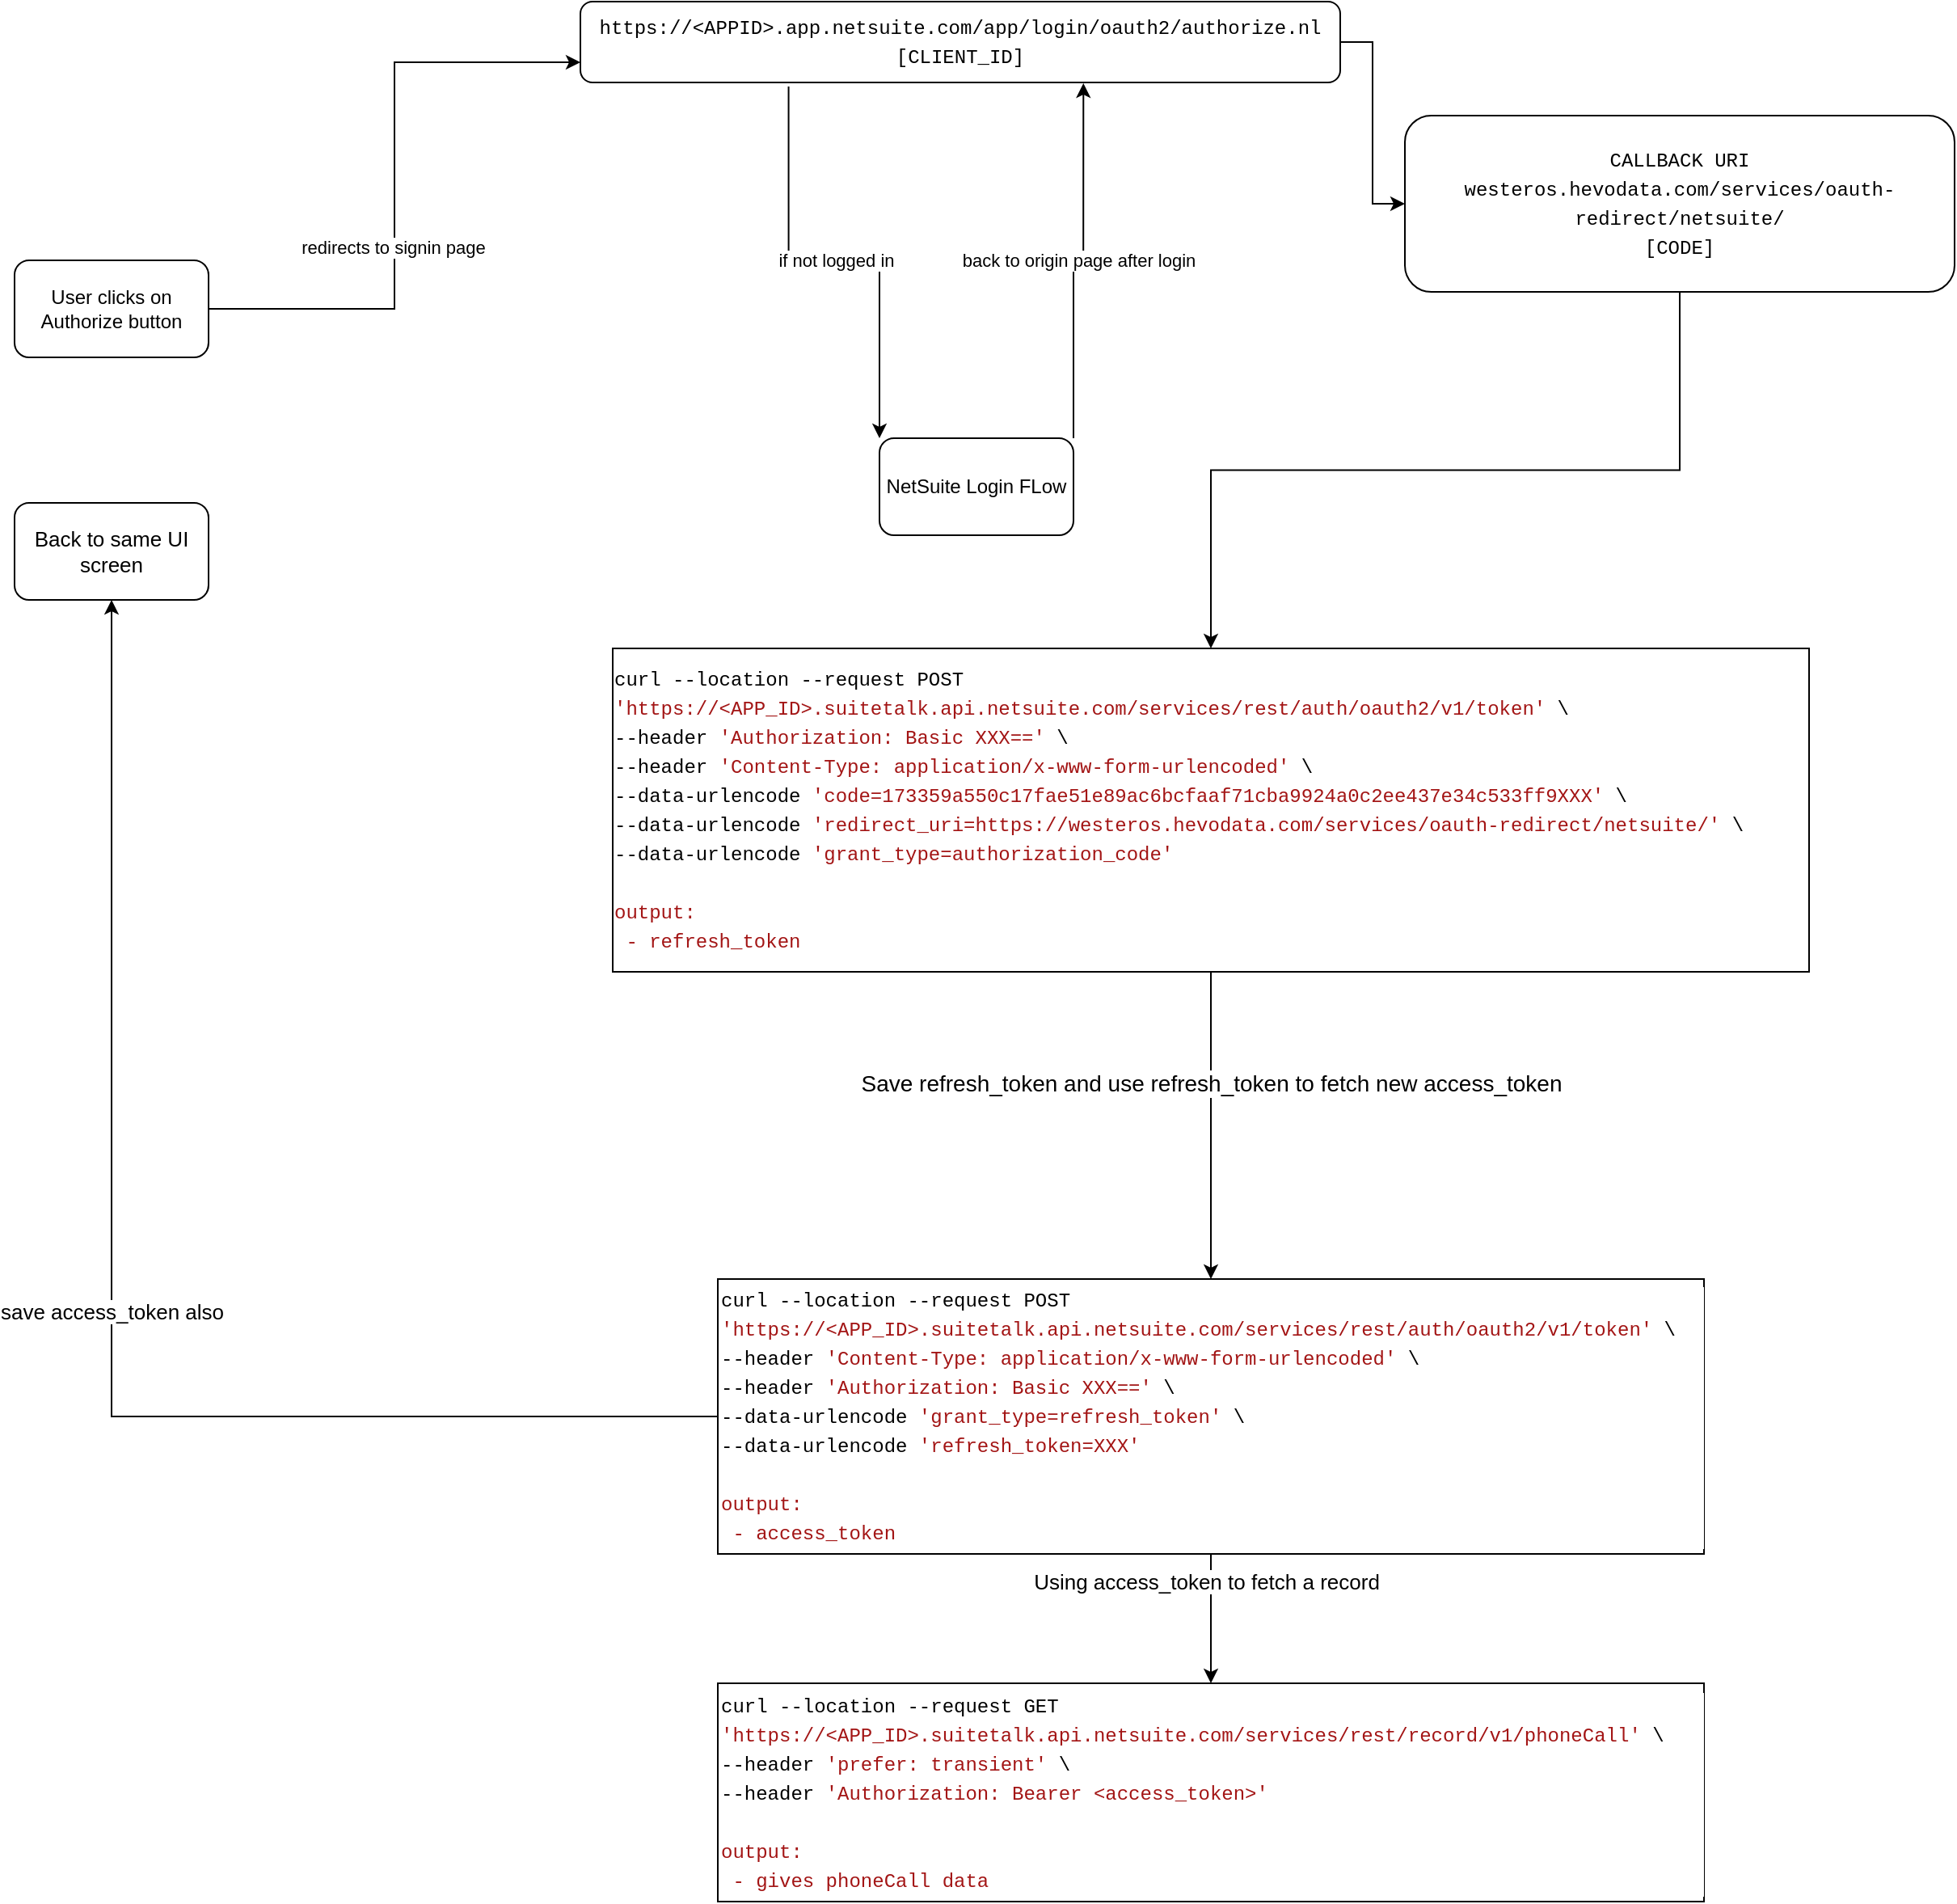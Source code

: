 <mxfile version="18.0.8" type="github">
  <diagram id="qjcDeQazttdhZt5WZSkM" name="Page-1">
    <mxGraphModel dx="1726" dy="625" grid="1" gridSize="10" guides="1" tooltips="1" connect="1" arrows="1" fold="1" page="1" pageScale="1" pageWidth="827" pageHeight="1169" math="0" shadow="0">
      <root>
        <mxCell id="0" />
        <mxCell id="1" parent="0" />
        <mxCell id="biQY5zSrBsS8nGypmLuS-6" value="if not logged in" style="edgeStyle=orthogonalEdgeStyle;rounded=0;orthogonalLoop=1;jettySize=auto;html=1;entryX=0;entryY=0;entryDx=0;entryDy=0;exitX=0.274;exitY=1.05;exitDx=0;exitDy=0;exitPerimeter=0;" edge="1" parent="1" source="biQY5zSrBsS8nGypmLuS-1" target="biQY5zSrBsS8nGypmLuS-5">
          <mxGeometry relative="1" as="geometry" />
        </mxCell>
        <mxCell id="biQY5zSrBsS8nGypmLuS-9" style="edgeStyle=orthogonalEdgeStyle;rounded=0;orthogonalLoop=1;jettySize=auto;html=1;entryX=0;entryY=0.5;entryDx=0;entryDy=0;" edge="1" parent="1" source="biQY5zSrBsS8nGypmLuS-1" target="biQY5zSrBsS8nGypmLuS-8">
          <mxGeometry relative="1" as="geometry">
            <mxPoint x="810" y="260" as="targetPoint" />
          </mxGeometry>
        </mxCell>
        <mxCell id="biQY5zSrBsS8nGypmLuS-1" value="&lt;div style=&quot;background-color: rgb(255, 255, 255); font-family: Menlo, Monaco, &amp;quot;Courier New&amp;quot;, monospace; line-height: 18px;&quot;&gt;https://&amp;lt;APPID&amp;gt;.app.netsuite.com/app/login/oauth2/authorize.nl&lt;br&gt;[CLIENT_ID]&lt;/div&gt;" style="rounded=1;whiteSpace=wrap;html=1;" vertex="1" parent="1">
          <mxGeometry x="290" y="60" width="470" height="50" as="geometry" />
        </mxCell>
        <mxCell id="biQY5zSrBsS8nGypmLuS-3" style="edgeStyle=orthogonalEdgeStyle;rounded=0;orthogonalLoop=1;jettySize=auto;html=1;entryX=0;entryY=0.75;entryDx=0;entryDy=0;" edge="1" parent="1" source="biQY5zSrBsS8nGypmLuS-2" target="biQY5zSrBsS8nGypmLuS-1">
          <mxGeometry relative="1" as="geometry" />
        </mxCell>
        <mxCell id="biQY5zSrBsS8nGypmLuS-4" value="redirects to signin page" style="edgeLabel;html=1;align=center;verticalAlign=middle;resizable=0;points=[];" vertex="1" connectable="0" parent="biQY5zSrBsS8nGypmLuS-3">
          <mxGeometry x="-0.194" y="1" relative="1" as="geometry">
            <mxPoint y="1" as="offset" />
          </mxGeometry>
        </mxCell>
        <mxCell id="biQY5zSrBsS8nGypmLuS-2" value="User clicks on Authorize button" style="rounded=1;whiteSpace=wrap;html=1;" vertex="1" parent="1">
          <mxGeometry x="-60" y="220" width="120" height="60" as="geometry" />
        </mxCell>
        <mxCell id="biQY5zSrBsS8nGypmLuS-7" value="back to origin page after login" style="edgeStyle=orthogonalEdgeStyle;rounded=0;orthogonalLoop=1;jettySize=auto;html=1;exitX=1;exitY=0;exitDx=0;exitDy=0;entryX=0.662;entryY=1.01;entryDx=0;entryDy=0;entryPerimeter=0;" edge="1" parent="1" source="biQY5zSrBsS8nGypmLuS-5" target="biQY5zSrBsS8nGypmLuS-1">
          <mxGeometry relative="1" as="geometry" />
        </mxCell>
        <mxCell id="biQY5zSrBsS8nGypmLuS-5" value="NetSuite Login FLow" style="rounded=1;whiteSpace=wrap;html=1;" vertex="1" parent="1">
          <mxGeometry x="475" y="330" width="120" height="60" as="geometry" />
        </mxCell>
        <mxCell id="biQY5zSrBsS8nGypmLuS-11" style="edgeStyle=orthogonalEdgeStyle;rounded=0;orthogonalLoop=1;jettySize=auto;html=1;entryX=0.5;entryY=0;entryDx=0;entryDy=0;" edge="1" parent="1" source="biQY5zSrBsS8nGypmLuS-8" target="biQY5zSrBsS8nGypmLuS-10">
          <mxGeometry relative="1" as="geometry" />
        </mxCell>
        <mxCell id="biQY5zSrBsS8nGypmLuS-8" value="&lt;div style=&quot;background-color: rgb(255, 255, 255); font-family: Menlo, Monaco, &amp;quot;Courier New&amp;quot;, monospace; line-height: 18px;&quot;&gt;CALLBACK URI&lt;/div&gt;&lt;div style=&quot;background-color: rgb(255, 255, 255); font-family: Menlo, Monaco, &amp;quot;Courier New&amp;quot;, monospace; line-height: 18px;&quot;&gt;westeros.hevodata.com/services/oauth-redirect/netsuite/&lt;/div&gt;&lt;div style=&quot;background-color: rgb(255, 255, 255); font-family: Menlo, Monaco, &amp;quot;Courier New&amp;quot;, monospace; line-height: 18px;&quot;&gt;[CODE]&lt;/div&gt;" style="rounded=1;whiteSpace=wrap;html=1;" vertex="1" parent="1">
          <mxGeometry x="800" y="130.5" width="340" height="109" as="geometry" />
        </mxCell>
        <mxCell id="biQY5zSrBsS8nGypmLuS-13" value="" style="edgeStyle=orthogonalEdgeStyle;rounded=0;orthogonalLoop=1;jettySize=auto;html=1;" edge="1" parent="1" source="biQY5zSrBsS8nGypmLuS-10" target="biQY5zSrBsS8nGypmLuS-12">
          <mxGeometry relative="1" as="geometry" />
        </mxCell>
        <mxCell id="biQY5zSrBsS8nGypmLuS-14" value="Save refresh_token and use refresh_token to fetch new access_token" style="edgeLabel;html=1;align=center;verticalAlign=middle;resizable=0;points=[];fontSize=14;" vertex="1" connectable="0" parent="biQY5zSrBsS8nGypmLuS-13">
          <mxGeometry x="-0.272" relative="1" as="geometry">
            <mxPoint as="offset" />
          </mxGeometry>
        </mxCell>
        <mxCell id="biQY5zSrBsS8nGypmLuS-10" value="&lt;span style=&quot;font-family: Inter, system-ui, -apple-system, system-ui, &amp;quot;Segoe UI&amp;quot;, Roboto, Oxygen, Ubuntu, Cantarell, &amp;quot;Fira Sans&amp;quot;, &amp;quot;Droid Sans&amp;quot;, Helvetica, Arial, sans-serif; text-align: left; background-color: rgb(255, 255, 255);&quot; data-offset-key=&quot;29m5j-2-0&quot;&gt;&lt;span style=&quot;&quot; data-text=&quot;true&quot;&gt;&lt;div style=&quot;font-family: Menlo, Monaco, &amp;quot;Courier New&amp;quot;, monospace; line-height: 18px;&quot;&gt;&lt;div style=&quot;color: rgb(0, 0, 0);&quot;&gt;curl --location --request POST &lt;span style=&quot;color: #a31515;&quot;&gt;&#39;https://&amp;lt;APP_ID&amp;gt;.suitetalk.api.netsuite.com/services/rest/auth/oauth2/v1/token&#39;&lt;/span&gt; \&lt;/div&gt;&lt;div style=&quot;color: rgb(0, 0, 0);&quot;&gt;--header &lt;span style=&quot;color: #a31515;&quot;&gt;&#39;Authorization: Basic XXX==&#39;&lt;/span&gt; \&lt;/div&gt;&lt;div style=&quot;color: rgb(0, 0, 0);&quot;&gt;--header &lt;span style=&quot;color: #a31515;&quot;&gt;&#39;Content-Type: application/x-www-form-urlencoded&#39;&lt;/span&gt; \&lt;/div&gt;&lt;div style=&quot;color: rgb(0, 0, 0);&quot;&gt;--data-urlencode &lt;span style=&quot;color: #a31515;&quot;&gt;&#39;code=173359a550c17fae51e89ac6bcfaaf71cba9924a0c2ee437e34c533ff9XXX&#39;&lt;/span&gt; \&lt;/div&gt;&lt;div style=&quot;color: rgb(0, 0, 0);&quot;&gt;--data-urlencode &lt;span style=&quot;color: #a31515;&quot;&gt;&#39;redirect_uri=https://westeros.hevodata.com/services/oauth-redirect/netsuite/&#39;&lt;/span&gt; \&lt;/div&gt;&lt;div style=&quot;color: rgb(0, 0, 0);&quot;&gt;--data-urlencode &lt;span style=&quot;color: #a31515;&quot;&gt;&#39;grant_type=authorization_code&#39;&lt;/span&gt;&lt;/div&gt;&lt;div style=&quot;color: rgb(0, 0, 0);&quot;&gt;&lt;span style=&quot;color: #a31515;&quot;&gt;&lt;br&gt;&lt;/span&gt;&lt;/div&gt;&lt;div style=&quot;&quot;&gt;&lt;font color=&quot;#a31515&quot;&gt;output:&lt;/font&gt;&lt;/div&gt;&lt;div style=&quot;&quot;&gt;&lt;font color=&quot;#a31515&quot;&gt;&amp;nbsp;- refresh_token&lt;/font&gt;&lt;/div&gt;&lt;/div&gt;&lt;/span&gt;&lt;/span&gt;" style="rounded=0;whiteSpace=wrap;html=1;" vertex="1" parent="1">
          <mxGeometry x="310" y="460" width="740" height="200" as="geometry" />
        </mxCell>
        <mxCell id="biQY5zSrBsS8nGypmLuS-16" value="" style="edgeStyle=orthogonalEdgeStyle;rounded=0;orthogonalLoop=1;jettySize=auto;html=1;" edge="1" parent="1" source="biQY5zSrBsS8nGypmLuS-12" target="biQY5zSrBsS8nGypmLuS-15">
          <mxGeometry relative="1" as="geometry" />
        </mxCell>
        <mxCell id="biQY5zSrBsS8nGypmLuS-17" value="&lt;font style=&quot;font-size: 13px;&quot;&gt;Using access_token to fetch a record&lt;/font&gt;" style="edgeLabel;html=1;align=center;verticalAlign=middle;resizable=0;points=[];" vertex="1" connectable="0" parent="biQY5zSrBsS8nGypmLuS-16">
          <mxGeometry x="-0.604" y="-3" relative="1" as="geometry">
            <mxPoint y="1" as="offset" />
          </mxGeometry>
        </mxCell>
        <mxCell id="biQY5zSrBsS8nGypmLuS-19" value="save access_token also" style="edgeStyle=orthogonalEdgeStyle;rounded=0;orthogonalLoop=1;jettySize=auto;html=1;fontSize=13;" edge="1" parent="1" source="biQY5zSrBsS8nGypmLuS-12" target="biQY5zSrBsS8nGypmLuS-18">
          <mxGeometry relative="1" as="geometry" />
        </mxCell>
        <mxCell id="biQY5zSrBsS8nGypmLuS-12" value="&lt;div style=&quot;background-color: rgb(255, 255, 255); font-family: Menlo, Monaco, &amp;quot;Courier New&amp;quot;, monospace; line-height: 18px;&quot;&gt;&lt;div&gt;curl --location --request POST &lt;span style=&quot;color: #a31515;&quot;&gt;&#39;https://&amp;lt;APP_ID&amp;gt;.suitetalk.api.netsuite.com/services/rest/auth/oauth2/v1/token&#39;&lt;/span&gt; \&lt;/div&gt;&lt;div&gt;--header &lt;span style=&quot;color: #a31515;&quot;&gt;&#39;Content-Type: application/x-www-form-urlencoded&#39;&lt;/span&gt; \&lt;/div&gt;&lt;div&gt;--header &lt;span style=&quot;color: #a31515;&quot;&gt;&#39;Authorization: Basic XXX==&#39;&lt;/span&gt; \&lt;/div&gt;&lt;div&gt;--data-urlencode &lt;span style=&quot;color: #a31515;&quot;&gt;&#39;grant_type=refresh_token&#39;&lt;/span&gt; \&lt;/div&gt;&lt;div&gt;--data-urlencode &lt;span style=&quot;color: #a31515;&quot;&gt;&#39;refresh_token=XXX&#39;&lt;/span&gt;&lt;/div&gt;&lt;div&gt;&lt;span style=&quot;color: #a31515;&quot;&gt;&lt;br&gt;&lt;/span&gt;&lt;/div&gt;&lt;div&gt;&lt;font color=&quot;#a31515&quot;&gt;output:&lt;/font&gt;&lt;/div&gt;&lt;div&gt;&lt;font color=&quot;#a31515&quot;&gt;&amp;nbsp;- access_token&lt;/font&gt;&lt;/div&gt;&lt;/div&gt;" style="whiteSpace=wrap;html=1;rounded=0;align=left;" vertex="1" parent="1">
          <mxGeometry x="375" y="850" width="610" height="170" as="geometry" />
        </mxCell>
        <mxCell id="biQY5zSrBsS8nGypmLuS-15" value="&lt;div style=&quot;background-color: rgb(255, 255, 255); font-family: Menlo, Monaco, &amp;quot;Courier New&amp;quot;, monospace; line-height: 18px;&quot;&gt;&lt;div&gt;curl --location --request GET &lt;span style=&quot;color: #a31515;&quot;&gt;&#39;https://&amp;lt;APP_ID&amp;gt;.suitetalk.api.netsuite.com/services/rest/record/v1/phoneCall&#39;&lt;/span&gt; \&lt;/div&gt;&lt;div&gt;--header &lt;span style=&quot;color: #a31515;&quot;&gt;&#39;prefer: transient&#39;&lt;/span&gt; \&lt;/div&gt;&lt;div&gt;--header &lt;span style=&quot;color: #a31515;&quot;&gt;&#39;Authorization: Bearer &amp;lt;access_token&amp;gt;&#39;&lt;/span&gt;&lt;/div&gt;&lt;div&gt;&lt;span style=&quot;color: #a31515;&quot;&gt;&lt;br&gt;&lt;/span&gt;&lt;/div&gt;&lt;div&gt;&lt;span style=&quot;color: #a31515;&quot;&gt;output:&lt;/span&gt;&lt;/div&gt;&lt;div&gt;&lt;span style=&quot;color: #a31515;&quot;&gt;&amp;nbsp;- gives phoneCall data&amp;nbsp;&lt;/span&gt;&lt;/div&gt;&lt;/div&gt;" style="whiteSpace=wrap;html=1;align=left;rounded=0;" vertex="1" parent="1">
          <mxGeometry x="375" y="1100" width="610" height="135" as="geometry" />
        </mxCell>
        <mxCell id="biQY5zSrBsS8nGypmLuS-18" value="Back to same UI screen" style="rounded=1;whiteSpace=wrap;html=1;fontSize=13;" vertex="1" parent="1">
          <mxGeometry x="-60" y="370" width="120" height="60" as="geometry" />
        </mxCell>
      </root>
    </mxGraphModel>
  </diagram>
</mxfile>
